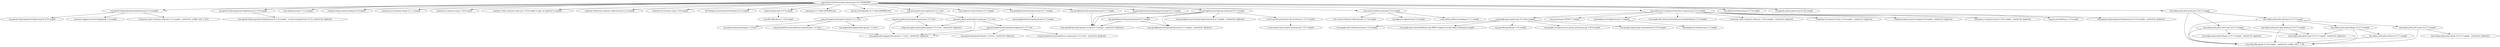 digraph commons {
	"org.archive.heritrix:heritrix-commons:jar:3.9.1-SNAPSHOT" -> "org.apache.httpcomponents:httpclient:jar:4.5.14:compile" ; 
	"org.archive.heritrix:heritrix-commons:jar:3.9.1-SNAPSHOT" -> "org.apache.httpcomponents:httpmime:jar:4.5.14:compile" ; 
	"org.archive.heritrix:heritrix-commons:jar:3.9.1-SNAPSHOT" -> "com.sleepycat:je:jar:7.5.11:compile" ; 
	"org.archive.heritrix:heritrix-commons:jar:3.9.1-SNAPSHOT" -> "commons-lang:commons-lang:jar:2.6:compile" ; 
	"org.archive.heritrix:heritrix-commons:jar:3.9.1-SNAPSHOT" -> "commons-net:commons-net:jar:3.11.1:compile" ; 
	"org.archive.heritrix:heritrix-commons:jar:3.9.1-SNAPSHOT" -> "commons-io:commons-io:jar:2.19.0:compile" ; 
	"org.archive.heritrix:heritrix-commons:jar:3.9.1-SNAPSHOT" -> "commons-codec:commons-codec:jar:1.18.0:compile (scope not updated to compile)" ; 
	"org.archive.heritrix:heritrix-commons:jar:3.9.1-SNAPSHOT" -> "commons-collections:commons-collections:jar:3.2.2:compile" ; 
	"org.archive.heritrix:heritrix-commons:jar:3.9.1-SNAPSHOT" -> "commons-cli:commons-cli:jar:1.9.0:compile" ; 
	"org.archive.heritrix:heritrix-commons:jar:3.9.1-SNAPSHOT" -> "net.htmlparser.jericho:jericho-html:jar:2.6.1:compile" ; 
	"org.archive.heritrix:heritrix-commons:jar:3.9.1-SNAPSHOT" -> "dnsjava:dnsjava:jar:3.6.3:compile" ; 
	"org.archive.heritrix:heritrix-commons:jar:3.9.1-SNAPSHOT" -> "poi:poi:jar:2.5.1-final-20040804:test" ; 
	"org.archive.heritrix:heritrix-commons:jar:3.9.1-SNAPSHOT" -> "poi:poi-scratchpad:jar:2.5.1-final-20040804:test" ; 
	"org.archive.heritrix:heritrix-commons:jar:3.9.1-SNAPSHOT" -> "org.junit.jupiter:junit-jupiter:jar:5.13.1:test" ; 
	"org.archive.heritrix:heritrix-commons:jar:3.9.1-SNAPSHOT" -> "org.netpreserve:javaswf:jar:2.0.1:compile" ; 
	"org.archive.heritrix:heritrix-commons:jar:3.9.1-SNAPSHOT" -> "org.springframework:spring-core:jar:6.2.7:compile" ; 
	"org.archive.heritrix:heritrix-commons:jar:3.9.1-SNAPSHOT" -> "org.springframework:spring-beans:jar:6.2.7:compile" ; 
	"org.archive.heritrix:heritrix-commons:jar:3.9.1-SNAPSHOT" -> "org.springframework:spring-context:jar:6.2.7:compile" ; 
	"org.archive.heritrix:heritrix-commons:jar:3.9.1-SNAPSHOT" -> "org.springframework:spring-expression:jar:6.2.7:compile" ; 
	"org.archive.heritrix:heritrix-commons:jar:3.9.1-SNAPSHOT" -> "com.esotericsoftware:kryo:jar:5.6.2:compile" ; 
	"org.archive.heritrix:heritrix-commons:jar:3.9.1-SNAPSHOT" -> "org.netpreserve.commons:webarchive-commons:jar:2.0.1:compile" ; 
	"org.archive.heritrix:heritrix-commons:jar:3.9.1-SNAPSHOT" -> "com.github.mwiede:jsch:jar:2.27.0:compile" ; 
	"org.archive.heritrix:heritrix-commons:jar:3.9.1-SNAPSHOT" -> "org.apache.groovy:groovy:jar:4.0.26:compile" ; 
	"org.archive.heritrix:heritrix-commons:jar:3.9.1-SNAPSHOT" -> "org.eclipse.jetty:jetty-proxy:jar:12.0.17:compile" ; 
	"org.apache.httpcomponents:httpclient:jar:4.5.14:compile" -> "org.apache.httpcomponents:httpcore:jar:4.4.16:compile" ; 
	"org.apache.httpcomponents:httpclient:jar:4.5.14:compile" -> "commons-logging:commons-logging:jar:1.2:compile" ; 
	"org.apache.httpcomponents:httpclient:jar:4.5.14:compile" -> "(commons-codec:commons-codec:jar:1.11:compile - omitted for conflict with 1.18.0)" ; 
	"org.apache.httpcomponents:httpmime:jar:4.5.14:compile" -> "(org.apache.httpcomponents:httpclient:jar:4.5.14:compile - version managed from 4.5.14; omitted for duplicate)" ; 
	"dnsjava:dnsjava:jar:3.6.3:compile" -> "org.slf4j:slf4j-api:jar:1.7.36:compile" ; 
	"org.junit.jupiter:junit-jupiter:jar:5.13.1:test" -> "org.junit.jupiter:junit-jupiter-api:jar:5.13.1:test" ; 
	"org.junit.jupiter:junit-jupiter:jar:5.13.1:test" -> "org.junit.jupiter:junit-jupiter-params:jar:5.13.1:test" ; 
	"org.junit.jupiter:junit-jupiter:jar:5.13.1:test" -> "org.junit.jupiter:junit-jupiter-engine:jar:5.13.1:test" ; 
	"org.junit.jupiter:junit-jupiter-api:jar:5.13.1:test" -> "org.opentest4j:opentest4j:jar:1.3.0:test" ; 
	"org.junit.jupiter:junit-jupiter-api:jar:5.13.1:test" -> "org.junit.platform:junit-platform-commons:jar:1.13.1:test" ; 
	"org.junit.jupiter:junit-jupiter-api:jar:5.13.1:test" -> "org.apiguardian:apiguardian-api:jar:1.1.2:test" ; 
	"org.junit.platform:junit-platform-commons:jar:1.13.1:test" -> "(org.apiguardian:apiguardian-api:jar:1.1.2:test - omitted for duplicate)" ; 
	"org.junit.jupiter:junit-jupiter-params:jar:5.13.1:test" -> "(org.junit.jupiter:junit-jupiter-api:jar:5.13.1:test - omitted for duplicate)" ; 
	"org.junit.jupiter:junit-jupiter-params:jar:5.13.1:test" -> "(org.apiguardian:apiguardian-api:jar:1.1.2:test - omitted for duplicate)" ; 
	"org.junit.jupiter:junit-jupiter-engine:jar:5.13.1:test" -> "org.junit.platform:junit-platform-engine:jar:1.13.1:test" ; 
	"org.junit.jupiter:junit-jupiter-engine:jar:5.13.1:test" -> "(org.junit.jupiter:junit-jupiter-api:jar:5.13.1:test - omitted for duplicate)" ; 
	"org.junit.jupiter:junit-jupiter-engine:jar:5.13.1:test" -> "(org.apiguardian:apiguardian-api:jar:1.1.2:test - omitted for duplicate)" ; 
	"org.junit.platform:junit-platform-engine:jar:1.13.1:test" -> "(org.opentest4j:opentest4j:jar:1.3.0:test - omitted for duplicate)" ; 
	"org.junit.platform:junit-platform-engine:jar:1.13.1:test" -> "(org.junit.platform:junit-platform-commons:jar:1.13.1:test - omitted for duplicate)" ; 
	"org.junit.platform:junit-platform-engine:jar:1.13.1:test" -> "(org.apiguardian:apiguardian-api:jar:1.1.2:test - omitted for duplicate)" ; 
	"org.springframework:spring-core:jar:6.2.7:compile" -> "org.springframework:spring-jcl:jar:6.2.7:compile" ; 
	"org.springframework:spring-beans:jar:6.2.7:compile" -> "(org.springframework:spring-core:jar:6.2.7:compile - omitted for duplicate)" ; 
	"org.springframework:spring-context:jar:6.2.7:compile" -> "org.springframework:spring-aop:jar:6.2.7:compile" ; 
	"org.springframework:spring-context:jar:6.2.7:compile" -> "(org.springframework:spring-beans:jar:6.2.7:compile - omitted for duplicate)" ; 
	"org.springframework:spring-context:jar:6.2.7:compile" -> "(org.springframework:spring-core:jar:6.2.7:compile - omitted for duplicate)" ; 
	"org.springframework:spring-context:jar:6.2.7:compile" -> "(org.springframework:spring-expression:jar:6.2.7:compile - omitted for duplicate)" ; 
	"org.springframework:spring-context:jar:6.2.7:compile" -> "io.micrometer:micrometer-observation:jar:1.14.7:compile" ; 
	"org.springframework:spring-aop:jar:6.2.7:compile" -> "(org.springframework:spring-beans:jar:6.2.7:compile - omitted for duplicate)" ; 
	"org.springframework:spring-aop:jar:6.2.7:compile" -> "(org.springframework:spring-core:jar:6.2.7:compile - omitted for duplicate)" ; 
	"io.micrometer:micrometer-observation:jar:1.14.7:compile" -> "io.micrometer:micrometer-commons:jar:1.14.7:compile" ; 
	"org.springframework:spring-expression:jar:6.2.7:compile" -> "(org.springframework:spring-core:jar:6.2.7:compile - omitted for duplicate)" ; 
	"com.esotericsoftware:kryo:jar:5.6.2:compile" -> "com.esotericsoftware:reflectasm:jar:1.11.9:compile" ; 
	"com.esotericsoftware:kryo:jar:5.6.2:compile" -> "org.objenesis:objenesis:jar:3.4:compile" ; 
	"com.esotericsoftware:kryo:jar:5.6.2:compile" -> "com.esotericsoftware:minlog:jar:1.3.1:compile" ; 
	"org.netpreserve.commons:webarchive-commons:jar:2.0.1:compile" -> "com.google.guava:guava:jar:33.4.8-jre:compile" ; 
	"org.netpreserve.commons:webarchive-commons:jar:2.0.1:compile" -> "org.json:json:jar:20250517:compile" ; 
	"org.netpreserve.commons:webarchive-commons:jar:2.0.1:compile" -> "org.htmlparser:htmlparser:jar:2.1:compile" ; 
	"org.netpreserve.commons:webarchive-commons:jar:2.0.1:compile" -> "com.googlecode.juniversalchardet:juniversalchardet:jar:1.0.3:compile" ; 
	"org.netpreserve.commons:webarchive-commons:jar:2.0.1:compile" -> "(commons-codec:commons-codec:jar:1.18.0:compile - omitted for duplicate)" ; 
	"org.netpreserve.commons:webarchive-commons:jar:2.0.1:compile" -> "(commons-cli:commons-cli:jar:1.9.0:compile - omitted for duplicate)" ; 
	"org.netpreserve.commons:webarchive-commons:jar:2.0.1:compile" -> "(commons-lang:commons-lang:jar:2.6:compile - omitted for duplicate)" ; 
	"org.netpreserve.commons:webarchive-commons:jar:2.0.1:compile" -> "(commons-io:commons-io:jar:2.19.0:compile - omitted for duplicate)" ; 
	"org.netpreserve.commons:webarchive-commons:jar:2.0.1:compile" -> "org.gnu.inet:libidn:jar:1.15:compile" ; 
	"org.netpreserve.commons:webarchive-commons:jar:2.0.1:compile" -> "(org.apache.httpcomponents:httpcore:jar:4.4.16:compile - omitted for duplicate)" ; 
	"com.google.guava:guava:jar:33.4.8-jre:compile" -> "com.google.guava:failureaccess:jar:1.0.3:compile" ; 
	"com.google.guava:guava:jar:33.4.8-jre:compile" -> "com.google.guava:listenablefuture:jar:9999.0-empty-to-avoid-conflict-with-guava:compile" ; 
	"com.google.guava:guava:jar:33.4.8-jre:compile" -> "org.jspecify:jspecify:jar:1.0.0:compile" ; 
	"com.google.guava:guava:jar:33.4.8-jre:compile" -> "com.google.errorprone:error_prone_annotations:jar:2.36.0:compile" ; 
	"com.google.guava:guava:jar:33.4.8-jre:compile" -> "com.google.j2objc:j2objc-annotations:jar:3.0.0:compile" ; 
	"org.htmlparser:htmlparser:jar:2.1:compile" -> "org.htmlparser:htmllexer:jar:2.1:compile" ; 
	"org.eclipse.jetty:jetty-proxy:jar:12.0.17:compile" -> "org.eclipse.jetty:jetty-client:jar:12.0.17:compile" ; 
	"org.eclipse.jetty:jetty-proxy:jar:12.0.17:compile" -> "org.eclipse.jetty:jetty-server:jar:12.0.17:compile" ; 
	"org.eclipse.jetty:jetty-proxy:jar:12.0.17:compile" -> "(org.slf4j:slf4j-api:jar:2.0.16:compile - omitted for conflict with 1.7.36)" ; 
	"org.eclipse.jetty:jetty-client:jar:12.0.17:compile" -> "org.eclipse.jetty:jetty-alpn-client:jar:12.0.17:compile" ; 
	"org.eclipse.jetty:jetty-client:jar:12.0.17:compile" -> "org.eclipse.jetty:jetty-http:jar:12.0.17:compile" ; 
	"org.eclipse.jetty:jetty-client:jar:12.0.17:compile" -> "org.eclipse.jetty:jetty-io:jar:12.0.17:compile" ; 
	"org.eclipse.jetty:jetty-client:jar:12.0.17:compile" -> "(org.slf4j:slf4j-api:jar:2.0.16:compile - omitted for conflict with 1.7.36)" ; 
	"org.eclipse.jetty:jetty-alpn-client:jar:12.0.17:compile" -> "(org.eclipse.jetty:jetty-io:jar:12.0.17:compile - omitted for duplicate)" ; 
	"org.eclipse.jetty:jetty-alpn-client:jar:12.0.17:compile" -> "(org.slf4j:slf4j-api:jar:2.0.16:compile - omitted for conflict with 1.7.36)" ; 
	"org.eclipse.jetty:jetty-http:jar:12.0.17:compile" -> "(org.eclipse.jetty:jetty-io:jar:12.0.17:compile - omitted for duplicate)" ; 
	"org.eclipse.jetty:jetty-http:jar:12.0.17:compile" -> "org.eclipse.jetty:jetty-util:jar:12.0.17:compile" ; 
	"org.eclipse.jetty:jetty-http:jar:12.0.17:compile" -> "(org.slf4j:slf4j-api:jar:2.0.16:compile - omitted for conflict with 1.7.36)" ; 
	"org.eclipse.jetty:jetty-util:jar:12.0.17:compile" -> "(org.slf4j:slf4j-api:jar:2.0.16:compile - omitted for conflict with 1.7.36)" ; 
	"org.eclipse.jetty:jetty-io:jar:12.0.17:compile" -> "(org.eclipse.jetty:jetty-util:jar:12.0.17:compile - omitted for duplicate)" ; 
	"org.eclipse.jetty:jetty-io:jar:12.0.17:compile" -> "(org.slf4j:slf4j-api:jar:2.0.16:compile - omitted for conflict with 1.7.36)" ; 
	"org.eclipse.jetty:jetty-server:jar:12.0.17:compile" -> "(org.eclipse.jetty:jetty-http:jar:12.0.17:compile - omitted for duplicate)" ; 
	"org.eclipse.jetty:jetty-server:jar:12.0.17:compile" -> "(org.eclipse.jetty:jetty-io:jar:12.0.17:compile - omitted for duplicate)" ; 
	"org.eclipse.jetty:jetty-server:jar:12.0.17:compile" -> "(org.slf4j:slf4j-api:jar:2.0.16:compile - omitted for conflict with 1.7.36)" ; 
}
digraph contrib {
	"org.archive.heritrix:heritrix-contrib:jar:3.9.1-SNAPSHOT" -> "org.archive.heritrix:heritrix-engine:jar:3.9.1-SNAPSHOT:compile" ; 
	"org.archive.heritrix:heritrix-contrib:jar:3.9.1-SNAPSHOT" -> "org.archive.heritrix:heritrix-modules:jar:3.9.1-SNAPSHOT:compile" ; 
	"org.archive.heritrix:heritrix-contrib:jar:3.9.1-SNAPSHOT" -> "com.rabbitmq:amqp-client:jar:5.25.0:compile" ; 
	"org.archive.heritrix:heritrix-contrib:jar:3.9.1-SNAPSHOT" -> "org.apache.kafka:kafka-clients:jar:3.9.0:compile" ; 
	"org.archive.heritrix:heritrix-contrib:jar:3.9.1-SNAPSHOT" -> "com.rethinkdb:rethinkdb-driver:jar:2.3.3:compile" ; 
	"org.archive.heritrix:heritrix-contrib:jar:3.9.1-SNAPSHOT" -> "com.google.code.gson:gson:jar:2.13.1:compile" ; 
	"org.archive.heritrix:heritrix-contrib:jar:3.9.1-SNAPSHOT" -> "org.junit.jupiter:junit-jupiter:jar:5.13.1:test" ; 
	"com.rabbitmq:amqp-client:jar:5.25.0:compile" -> "org.slf4j:slf4j-api:jar:1.7.36:compile" ; 
	"org.apache.kafka:kafka-clients:jar:3.9.0:compile" -> "com.github.luben:zstd-jni:jar:1.5.6-4:runtime" ; 
	"org.apache.kafka:kafka-clients:jar:3.9.0:compile" -> "org.lz4:lz4-java:jar:1.8.0:runtime" ; 
	"org.apache.kafka:kafka-clients:jar:3.9.0:compile" -> "org.xerial.snappy:snappy-java:jar:1.1.10.5:runtime" ; 
	"org.apache.kafka:kafka-clients:jar:3.9.0:compile" -> "(org.slf4j:slf4j-api:jar:1.7.36:runtime - omitted for duplicate)" ; 
	"com.rethinkdb:rethinkdb-driver:jar:2.3.3:compile" -> "(org.slf4j:slf4j-api:jar:1.7.12:compile - omitted for conflict with 1.7.36)" ; 
	"com.rethinkdb:rethinkdb-driver:jar:2.3.3:compile" -> "com.googlecode.json-simple:json-simple:jar:1.1.1:compile" ; 
	"com.google.code.gson:gson:jar:2.13.1:compile" -> "com.google.errorprone:error_prone_annotations:jar:2.38.0:compile" ; 
	"org.junit.jupiter:junit-jupiter:jar:5.13.1:test" -> "org.junit.jupiter:junit-jupiter-api:jar:5.13.1:test" ; 
	"org.junit.jupiter:junit-jupiter:jar:5.13.1:test" -> "org.junit.jupiter:junit-jupiter-params:jar:5.13.1:test" ; 
	"org.junit.jupiter:junit-jupiter:jar:5.13.1:test" -> "org.junit.jupiter:junit-jupiter-engine:jar:5.13.1:test" ; 
	"org.junit.jupiter:junit-jupiter-api:jar:5.13.1:test" -> "org.opentest4j:opentest4j:jar:1.3.0:test" ; 
	"org.junit.jupiter:junit-jupiter-api:jar:5.13.1:test" -> "org.junit.platform:junit-platform-commons:jar:1.13.1:test" ; 
	"org.junit.jupiter:junit-jupiter-api:jar:5.13.1:test" -> "org.apiguardian:apiguardian-api:jar:1.1.2:test" ; 
	"org.junit.platform:junit-platform-commons:jar:1.13.1:test" -> "(org.apiguardian:apiguardian-api:jar:1.1.2:test - omitted for duplicate)" ; 
	"org.junit.jupiter:junit-jupiter-params:jar:5.13.1:test" -> "(org.junit.jupiter:junit-jupiter-api:jar:5.13.1:test - omitted for duplicate)" ; 
	"org.junit.jupiter:junit-jupiter-params:jar:5.13.1:test" -> "(org.apiguardian:apiguardian-api:jar:1.1.2:test - omitted for duplicate)" ; 
	"org.junit.jupiter:junit-jupiter-engine:jar:5.13.1:test" -> "org.junit.platform:junit-platform-engine:jar:1.13.1:test" ; 
	"org.junit.jupiter:junit-jupiter-engine:jar:5.13.1:test" -> "(org.junit.jupiter:junit-jupiter-api:jar:5.13.1:test - omitted for duplicate)" ; 
	"org.junit.jupiter:junit-jupiter-engine:jar:5.13.1:test" -> "(org.apiguardian:apiguardian-api:jar:1.1.2:test - omitted for duplicate)" ; 
	"org.junit.platform:junit-platform-engine:jar:1.13.1:test" -> "(org.opentest4j:opentest4j:jar:1.3.0:test - omitted for duplicate)" ; 
	"org.junit.platform:junit-platform-engine:jar:1.13.1:test" -> "(org.junit.platform:junit-platform-commons:jar:1.13.1:test - omitted for duplicate)" ; 
	"org.junit.platform:junit-platform-engine:jar:1.13.1:test" -> "(org.apiguardian:apiguardian-api:jar:1.1.2:test - omitted for duplicate)" ; 
}
digraph engine {
	"org.archive.heritrix:heritrix-engine:jar:3.9.1-SNAPSHOT" -> "org.archive.heritrix:heritrix-modules:jar:3.9.1-SNAPSHOT:compile" ; 
	"org.archive.heritrix:heritrix-engine:jar:3.9.1-SNAPSHOT" -> "org.eclipse.jetty:jetty-server:jar:12.0.17:compile" ; 
	"org.archive.heritrix:heritrix-engine:jar:3.9.1-SNAPSHOT" -> "org.eclipse.jetty:jetty-util:jar:12.0.17:compile" ; 
	"org.archive.heritrix:heritrix-engine:jar:3.9.1-SNAPSHOT" -> "org.eclipse.jetty.ee10:jetty-ee10-servlet:jar:12.0.17:test" ; 
	"org.archive.heritrix:heritrix-engine:jar:3.9.1-SNAPSHOT" -> "org.restlet:org.restlet:jar:2.6.0-rc1:compile" ; 
	"org.archive.heritrix:heritrix-engine:jar:3.9.1-SNAPSHOT" -> "org.restlet:org.restlet.ext.jetty:jar:2.6.0-rc1:compile" ; 
	"org.archive.heritrix:heritrix-engine:jar:3.9.1-SNAPSHOT" -> "org.restlet:org.restlet.ext.xml:jar:2.6.0-rc1:compile" ; 
	"org.archive.heritrix:heritrix-engine:jar:3.9.1-SNAPSHOT" -> "org.restlet:org.restlet.ext.crypto:jar:2.6.0-rc1:compile" ; 
	"org.archive.heritrix:heritrix-engine:jar:3.9.1-SNAPSHOT" -> "jakarta.xml.bind:jakarta.xml.bind-api:jar:4.0.2:compile" ; 
	"org.archive.heritrix:heritrix-engine:jar:3.9.1-SNAPSHOT" -> "org.glassfish.jaxb:jaxb-runtime:jar:4.0.5:runtime" ; 
	"org.archive.heritrix:heritrix-engine:jar:3.9.1-SNAPSHOT" -> "org.slf4j:slf4j-api:jar:2.0.17:compile" ; 
	"org.archive.heritrix:heritrix-engine:jar:3.9.1-SNAPSHOT" -> "org.slf4j:slf4j-jdk14:jar:2.0.17:compile" ; 
	"org.archive.heritrix:heritrix-engine:jar:3.9.1-SNAPSHOT" -> "org.freemarker:freemarker:jar:2.3.34:compile" ; 
	"org.archive.heritrix:heritrix-engine:jar:3.9.1-SNAPSHOT" -> "org.junit.jupiter:junit-jupiter:jar:5.13.1:test" ; 
	"org.archive.heritrix:heritrix-engine:jar:3.9.1-SNAPSHOT" -> "org.webjars:webjars-locator-lite:jar:1.1.0:compile" ; 
	"org.archive.heritrix:heritrix-engine:jar:3.9.1-SNAPSHOT" -> "org.webjars.npm:codemirror:jar:6.0.1:compile" ; 
	"org.archive.heritrix:heritrix-engine:jar:3.9.1-SNAPSHOT" -> "org.webjars.npm:codemirror__autocomplete:jar:6.18.6:compile" ; 
	"org.archive.heritrix:heritrix-engine:jar:3.9.1-SNAPSHOT" -> "org.webjars.npm:codemirror__commands:jar:6.8.1:compile" ; 
	"org.archive.heritrix:heritrix-engine:jar:3.9.1-SNAPSHOT" -> "org.webjars.npm:codemirror__language:jar:6.11.1:compile" ; 
	"org.archive.heritrix:heritrix-engine:jar:3.9.1-SNAPSHOT" -> "org.webjars.npm:codemirror__lang-xml:jar:6.1.0:compile" ; 
	"org.archive.heritrix:heritrix-engine:jar:3.9.1-SNAPSHOT" -> "org.webjars.npm:codemirror__legacy-modes:jar:6.5.0:compile" ; 
	"org.archive.heritrix:heritrix-engine:jar:3.9.1-SNAPSHOT" -> "org.webjars.npm:codemirror__search:jar:6.4.0:compile" ; 
	"org.archive.heritrix:heritrix-engine:jar:3.9.1-SNAPSHOT" -> "org.webjars.npm:codemirror__state:jar:6.5.2:compile" ; 
	"org.archive.heritrix:heritrix-engine:jar:3.9.1-SNAPSHOT" -> "org.webjars.npm:codemirror__view:jar:6.37.1:compile" ; 
	"org.archive.heritrix:heritrix-engine:jar:3.9.1-SNAPSHOT" -> "org.webjars.npm:codemirror__lint:jar:6.8.5:compile" ; 
	"org.archive.heritrix:heritrix-engine:jar:3.9.1-SNAPSHOT" -> "org.webjars.npm:crelt:jar:1.0.6:compile" ; 
	"org.archive.heritrix:heritrix-engine:jar:3.9.1-SNAPSHOT" -> "org.webjars.npm:marijn__find-cluster-break:jar:1.0.2:compile" ; 
	"org.archive.heritrix:heritrix-engine:jar:3.9.1-SNAPSHOT" -> "org.webjars.npm:lezer__common:jar:1.2.3:compile" ; 
	"org.archive.heritrix:heritrix-engine:jar:3.9.1-SNAPSHOT" -> "org.webjars.npm:lezer__lr:jar:1.4.2:compile" ; 
	"org.archive.heritrix:heritrix-engine:jar:3.9.1-SNAPSHOT" -> "org.webjars.npm:lezer__highlight:jar:1.2.1:compile" ; 
	"org.archive.heritrix:heritrix-engine:jar:3.9.1-SNAPSHOT" -> "org.webjars.npm:lezer__xml:jar:1.0.6:compile" ; 
	"org.archive.heritrix:heritrix-engine:jar:3.9.1-SNAPSHOT" -> "org.webjars.npm:style-mod:jar:4.1.2:compile" ; 
	"org.archive.heritrix:heritrix-engine:jar:3.9.1-SNAPSHOT" -> "org.webjars.npm:w3c-keyname:jar:2.2.8:compile" ; 
	"org.eclipse.jetty:jetty-server:jar:12.0.17:compile" -> "org.eclipse.jetty:jetty-http:jar:12.0.17:compile" ; 
	"org.eclipse.jetty:jetty-server:jar:12.0.17:compile" -> "org.eclipse.jetty:jetty-io:jar:12.0.17:compile" ; 
	"org.eclipse.jetty:jetty-server:jar:12.0.17:compile" -> "(org.slf4j:slf4j-api:jar:2.0.16:compile - omitted for conflict with 2.0.17)" ; 
	"org.eclipse.jetty:jetty-http:jar:12.0.17:compile" -> "(org.eclipse.jetty:jetty-io:jar:12.0.17:compile - omitted for duplicate)" ; 
	"org.eclipse.jetty:jetty-http:jar:12.0.17:compile" -> "(org.eclipse.jetty:jetty-util:jar:12.0.17:compile - omitted for duplicate)" ; 
	"org.eclipse.jetty:jetty-http:jar:12.0.17:compile" -> "(org.slf4j:slf4j-api:jar:2.0.16:compile - omitted for conflict with 2.0.17)" ; 
	"org.eclipse.jetty:jetty-io:jar:12.0.17:compile" -> "(org.eclipse.jetty:jetty-util:jar:12.0.17:compile - omitted for duplicate)" ; 
	"org.eclipse.jetty:jetty-io:jar:12.0.17:compile" -> "(org.slf4j:slf4j-api:jar:2.0.16:compile - omitted for conflict with 2.0.17)" ; 
	"org.eclipse.jetty:jetty-util:jar:12.0.17:compile" -> "(org.slf4j:slf4j-api:jar:2.0.16:compile - omitted for conflict with 2.0.17)" ; 
	"org.eclipse.jetty.ee10:jetty-ee10-servlet:jar:12.0.17:test" -> "jakarta.servlet:jakarta.servlet-api:jar:6.0.0:test" ; 
	"org.eclipse.jetty.ee10:jetty-ee10-servlet:jar:12.0.17:test" -> "org.eclipse.jetty:jetty-security:jar:12.0.17:test" ; 
	"org.eclipse.jetty.ee10:jetty-ee10-servlet:jar:12.0.17:test" -> "(org.eclipse.jetty:jetty-server:jar:12.0.17:test - omitted for duplicate)" ; 
	"org.eclipse.jetty.ee10:jetty-ee10-servlet:jar:12.0.17:test" -> "org.eclipse.jetty:jetty-session:jar:12.0.17:test" ; 
	"org.eclipse.jetty.ee10:jetty-ee10-servlet:jar:12.0.17:test" -> "(org.slf4j:slf4j-api:jar:2.0.16:test - omitted for conflict with 2.0.17)" ; 
	"org.eclipse.jetty:jetty-security:jar:12.0.17:test" -> "(org.eclipse.jetty:jetty-server:jar:12.0.17:test - omitted for duplicate)" ; 
	"org.eclipse.jetty:jetty-security:jar:12.0.17:test" -> "(org.slf4j:slf4j-api:jar:2.0.16:test - omitted for conflict with 2.0.17)" ; 
	"org.eclipse.jetty:jetty-session:jar:12.0.17:test" -> "(org.eclipse.jetty:jetty-server:jar:12.0.17:test - omitted for duplicate)" ; 
	"org.eclipse.jetty:jetty-session:jar:12.0.17:test" -> "(org.slf4j:slf4j-api:jar:2.0.16:test - omitted for conflict with 2.0.17)" ; 
	"org.restlet:org.restlet.ext.jetty:jar:2.6.0-rc1:compile" -> "(org.eclipse.jetty:jetty-server:jar:12.0.17:compile - omitted for duplicate)" ; 
	"org.restlet:org.restlet.ext.jetty:jar:2.6.0-rc1:compile" -> "org.eclipse.jetty.http2:jetty-http2-server:jar:12.0.17:compile" ; 
	"org.restlet:org.restlet.ext.jetty:jar:2.6.0-rc1:compile" -> "org.eclipse.jetty:jetty-alpn-server:jar:12.0.17:compile" ; 
	"org.restlet:org.restlet.ext.jetty:jar:2.6.0-rc1:compile" -> "org.eclipse.jetty:jetty-alpn-java-server:jar:12.0.17:compile" ; 
	"org.restlet:org.restlet.ext.jetty:jar:2.6.0-rc1:compile" -> "org.eclipse.jetty.http3:jetty-http3-server:jar:12.0.17:compile" ; 
	"org.restlet:org.restlet.ext.jetty:jar:2.6.0-rc1:compile" -> "org.eclipse.jetty.quic:jetty-quic-server:jar:12.0.17:compile" ; 
	"org.restlet:org.restlet.ext.jetty:jar:2.6.0-rc1:compile" -> "org.eclipse.jetty:jetty-client:jar:12.0.17:compile" ; 
	"org.restlet:org.restlet.ext.jetty:jar:2.6.0-rc1:compile" -> "org.eclipse.jetty.http2:jetty-http2-client:jar:12.0.17:compile" ; 
	"org.restlet:org.restlet.ext.jetty:jar:2.6.0-rc1:compile" -> "org.eclipse.jetty.http2:jetty-http2-client-transport:jar:12.0.17:compile" ; 
	"org.restlet:org.restlet.ext.jetty:jar:2.6.0-rc1:compile" -> "org.eclipse.jetty.http3:jetty-http3-client:jar:12.0.17:compile" ; 
	"org.restlet:org.restlet.ext.jetty:jar:2.6.0-rc1:compile" -> "org.eclipse.jetty.http3:jetty-http3-client-transport:jar:12.0.17:compile" ; 
	"org.restlet:org.restlet.ext.jetty:jar:2.6.0-rc1:compile" -> "(org.restlet:org.restlet:jar:2.6.0-rc1:compile - omitted for duplicate)" ; 
	"org.eclipse.jetty.http2:jetty-http2-server:jar:12.0.17:compile" -> "(org.eclipse.jetty:jetty-server:jar:12.0.17:compile - omitted for duplicate)" ; 
	"org.eclipse.jetty.http2:jetty-http2-server:jar:12.0.17:compile" -> "org.eclipse.jetty.http2:jetty-http2-common:jar:12.0.17:compile" ; 
	"org.eclipse.jetty.http2:jetty-http2-server:jar:12.0.17:compile" -> "(org.slf4j:slf4j-api:jar:2.0.16:compile - omitted for conflict with 2.0.17)" ; 
	"org.eclipse.jetty.http2:jetty-http2-common:jar:12.0.17:compile" -> "org.eclipse.jetty.http2:jetty-http2-hpack:jar:12.0.17:compile" ; 
	"org.eclipse.jetty.http2:jetty-http2-common:jar:12.0.17:compile" -> "(org.slf4j:slf4j-api:jar:2.0.16:compile - omitted for conflict with 2.0.17)" ; 
	"org.eclipse.jetty.http2:jetty-http2-hpack:jar:12.0.17:compile" -> "(org.eclipse.jetty:jetty-http:jar:12.0.17:compile - omitted for duplicate)" ; 
	"org.eclipse.jetty.http2:jetty-http2-hpack:jar:12.0.17:compile" -> "(org.eclipse.jetty:jetty-io:jar:12.0.17:compile - omitted for duplicate)" ; 
	"org.eclipse.jetty.http2:jetty-http2-hpack:jar:12.0.17:compile" -> "(org.eclipse.jetty:jetty-util:jar:12.0.17:compile - omitted for duplicate)" ; 
	"org.eclipse.jetty.http2:jetty-http2-hpack:jar:12.0.17:compile" -> "(org.slf4j:slf4j-api:jar:2.0.16:compile - omitted for conflict with 2.0.17)" ; 
	"org.eclipse.jetty:jetty-alpn-server:jar:12.0.17:compile" -> "(org.eclipse.jetty:jetty-server:jar:12.0.17:compile - omitted for duplicate)" ; 
	"org.eclipse.jetty:jetty-alpn-server:jar:12.0.17:compile" -> "(org.slf4j:slf4j-api:jar:2.0.16:compile - omitted for conflict with 2.0.17)" ; 
	"org.eclipse.jetty:jetty-alpn-java-server:jar:12.0.17:compile" -> "(org.eclipse.jetty:jetty-alpn-server:jar:12.0.17:compile - omitted for duplicate)" ; 
	"org.eclipse.jetty:jetty-alpn-java-server:jar:12.0.17:compile" -> "(org.eclipse.jetty:jetty-io:jar:12.0.17:compile - omitted for duplicate)" ; 
	"org.eclipse.jetty:jetty-alpn-java-server:jar:12.0.17:compile" -> "(org.slf4j:slf4j-api:jar:2.0.16:compile - omitted for conflict with 2.0.17)" ; 
	"org.eclipse.jetty.http3:jetty-http3-server:jar:12.0.17:compile" -> "(org.eclipse.jetty:jetty-server:jar:12.0.17:compile - omitted for duplicate)" ; 
	"org.eclipse.jetty.http3:jetty-http3-server:jar:12.0.17:compile" -> "org.eclipse.jetty.http3:jetty-http3-common:jar:12.0.17:compile" ; 
	"org.eclipse.jetty.http3:jetty-http3-server:jar:12.0.17:compile" -> "(org.eclipse.jetty.quic:jetty-quic-server:jar:12.0.17:compile - omitted for duplicate)" ; 
	"org.eclipse.jetty.http3:jetty-http3-common:jar:12.0.17:compile" -> "(org.eclipse.jetty:jetty-io:jar:12.0.17:compile - omitted for duplicate)" ; 
	"org.eclipse.jetty.http3:jetty-http3-common:jar:12.0.17:compile" -> "(org.eclipse.jetty:jetty-util:jar:12.0.17:compile - omitted for duplicate)" ; 
	"org.eclipse.jetty.http3:jetty-http3-common:jar:12.0.17:compile" -> "org.eclipse.jetty.http3:jetty-http3-qpack:jar:12.0.17:compile" ; 
	"org.eclipse.jetty.http3:jetty-http3-common:jar:12.0.17:compile" -> "(org.eclipse.jetty.quic:jetty-quic-common:jar:12.0.17:compile - omitted for duplicate)" ; 
	"org.eclipse.jetty.http3:jetty-http3-common:jar:12.0.17:compile" -> "(org.slf4j:slf4j-api:jar:2.0.16:compile - omitted for conflict with 2.0.17)" ; 
	"org.eclipse.jetty.http3:jetty-http3-qpack:jar:12.0.17:compile" -> "(org.eclipse.jetty:jetty-http:jar:12.0.17:compile - omitted for duplicate)" ; 
	"org.eclipse.jetty.http3:jetty-http3-qpack:jar:12.0.17:compile" -> "(org.eclipse.jetty:jetty-io:jar:12.0.17:compile - omitted for duplicate)" ; 
	"org.eclipse.jetty.http3:jetty-http3-qpack:jar:12.0.17:compile" -> "(org.eclipse.jetty:jetty-util:jar:12.0.17:compile - omitted for duplicate)" ; 
	"org.eclipse.jetty.http3:jetty-http3-qpack:jar:12.0.17:compile" -> "(org.slf4j:slf4j-api:jar:2.0.16:compile - omitted for conflict with 2.0.17)" ; 
	"org.eclipse.jetty.quic:jetty-quic-server:jar:12.0.17:compile" -> "(org.eclipse.jetty:jetty-server:jar:12.0.17:compile - omitted for duplicate)" ; 
	"org.eclipse.jetty.quic:jetty-quic-server:jar:12.0.17:compile" -> "org.eclipse.jetty.quic:jetty-quic-common:jar:12.0.17:compile" ; 
	"org.eclipse.jetty.quic:jetty-quic-server:jar:12.0.17:compile" -> "org.eclipse.jetty.quic:jetty-quic-quiche-jna:jar:12.0.17:compile" ; 
	"org.eclipse.jetty.quic:jetty-quic-server:jar:12.0.17:compile" -> "(org.slf4j:slf4j-api:jar:2.0.16:compile - omitted for conflict with 2.0.17)" ; 
	"org.eclipse.jetty.quic:jetty-quic-common:jar:12.0.17:compile" -> "(org.eclipse.jetty:jetty-io:jar:12.0.17:compile - omitted for duplicate)" ; 
	"org.eclipse.jetty.quic:jetty-quic-common:jar:12.0.17:compile" -> "org.eclipse.jetty.quic:jetty-quic-quiche-common:jar:12.0.17:compile" ; 
	"org.eclipse.jetty.quic:jetty-quic-common:jar:12.0.17:compile" -> "(org.slf4j:slf4j-api:jar:2.0.16:compile - omitted for conflict with 2.0.17)" ; 
	"org.eclipse.jetty.quic:jetty-quic-quiche-common:jar:12.0.17:compile" -> "(org.eclipse.jetty:jetty-util:jar:12.0.17:compile - omitted for duplicate)" ; 
	"org.eclipse.jetty.quic:jetty-quic-quiche-common:jar:12.0.17:compile" -> "(org.slf4j:slf4j-api:jar:2.0.16:compile - omitted for conflict with 2.0.17)" ; 
	"org.eclipse.jetty.quic:jetty-quic-quiche-jna:jar:12.0.17:compile" -> "net.java.dev.jna:jna-jpms:jar:5.15.0:compile" ; 
	"org.eclipse.jetty.quic:jetty-quic-quiche-jna:jar:12.0.17:compile" -> "(org.eclipse.jetty:jetty-util:jar:12.0.17:compile - omitted for duplicate)" ; 
	"org.eclipse.jetty.quic:jetty-quic-quiche-jna:jar:12.0.17:compile" -> "(org.eclipse.jetty.quic:jetty-quic-quiche-common:jar:12.0.17:compile - omitted for duplicate)" ; 
	"org.eclipse.jetty.quic:jetty-quic-quiche-jna:jar:12.0.17:compile" -> "(org.slf4j:slf4j-api:jar:2.0.16:compile - omitted for conflict with 2.0.17)" ; 
	"org.eclipse.jetty:jetty-client:jar:12.0.17:compile" -> "org.eclipse.jetty:jetty-alpn-client:jar:12.0.17:compile" ; 
	"org.eclipse.jetty:jetty-client:jar:12.0.17:compile" -> "(org.eclipse.jetty:jetty-http:jar:12.0.17:compile - omitted for duplicate)" ; 
	"org.eclipse.jetty:jetty-client:jar:12.0.17:compile" -> "(org.eclipse.jetty:jetty-io:jar:12.0.17:compile - omitted for duplicate)" ; 
	"org.eclipse.jetty:jetty-client:jar:12.0.17:compile" -> "(org.slf4j:slf4j-api:jar:2.0.16:compile - omitted for conflict with 2.0.17)" ; 
	"org.eclipse.jetty:jetty-alpn-client:jar:12.0.17:compile" -> "(org.eclipse.jetty:jetty-io:jar:12.0.17:compile - omitted for duplicate)" ; 
	"org.eclipse.jetty:jetty-alpn-client:jar:12.0.17:compile" -> "(org.slf4j:slf4j-api:jar:2.0.16:compile - omitted for conflict with 2.0.17)" ; 
	"org.eclipse.jetty.http2:jetty-http2-client:jar:12.0.17:compile" -> "(org.eclipse.jetty:jetty-alpn-client:jar:12.0.17:compile - omitted for duplicate)" ; 
	"org.eclipse.jetty.http2:jetty-http2-client:jar:12.0.17:compile" -> "(org.eclipse.jetty.http2:jetty-http2-common:jar:12.0.17:compile - omitted for duplicate)" ; 
	"org.eclipse.jetty.http2:jetty-http2-client:jar:12.0.17:compile" -> "(org.slf4j:slf4j-api:jar:2.0.16:compile - omitted for conflict with 2.0.17)" ; 
	"org.eclipse.jetty.http2:jetty-http2-client-transport:jar:12.0.17:compile" -> "org.eclipse.jetty:jetty-alpn-java-client:jar:12.0.17:compile" ; 
	"org.eclipse.jetty.http2:jetty-http2-client-transport:jar:12.0.17:compile" -> "(org.eclipse.jetty:jetty-client:jar:12.0.17:compile - omitted for duplicate)" ; 
	"org.eclipse.jetty.http2:jetty-http2-client-transport:jar:12.0.17:compile" -> "(org.eclipse.jetty.http2:jetty-http2-client:jar:12.0.17:compile - omitted for duplicate)" ; 
	"org.eclipse.jetty.http2:jetty-http2-client-transport:jar:12.0.17:compile" -> "(org.slf4j:slf4j-api:jar:2.0.16:compile - omitted for conflict with 2.0.17)" ; 
	"org.eclipse.jetty:jetty-alpn-java-client:jar:12.0.17:compile" -> "(org.eclipse.jetty:jetty-alpn-client:jar:12.0.17:compile - omitted for duplicate)" ; 
	"org.eclipse.jetty:jetty-alpn-java-client:jar:12.0.17:compile" -> "(org.slf4j:slf4j-api:jar:2.0.16:compile - omitted for conflict with 2.0.17)" ; 
	"org.eclipse.jetty.http3:jetty-http3-client:jar:12.0.17:compile" -> "(org.eclipse.jetty:jetty-io:jar:12.0.17:compile - omitted for duplicate)" ; 
	"org.eclipse.jetty.http3:jetty-http3-client:jar:12.0.17:compile" -> "(org.eclipse.jetty:jetty-util:jar:12.0.17:compile - omitted for duplicate)" ; 
	"org.eclipse.jetty.http3:jetty-http3-client:jar:12.0.17:compile" -> "(org.eclipse.jetty.http3:jetty-http3-common:jar:12.0.17:compile - omitted for duplicate)" ; 
	"org.eclipse.jetty.http3:jetty-http3-client:jar:12.0.17:compile" -> "org.eclipse.jetty.quic:jetty-quic-client:jar:12.0.17:compile" ; 
	"org.eclipse.jetty.quic:jetty-quic-client:jar:12.0.17:compile" -> "(org.eclipse.jetty.quic:jetty-quic-common:jar:12.0.17:compile - omitted for duplicate)" ; 
	"org.eclipse.jetty.quic:jetty-quic-client:jar:12.0.17:compile" -> "(org.eclipse.jetty.quic:jetty-quic-quiche-jna:jar:12.0.17:compile - omitted for duplicate)" ; 
	"org.eclipse.jetty.quic:jetty-quic-client:jar:12.0.17:compile" -> "(org.slf4j:slf4j-api:jar:2.0.16:compile - omitted for conflict with 2.0.17)" ; 
	"org.eclipse.jetty.http3:jetty-http3-client-transport:jar:12.0.17:compile" -> "(org.eclipse.jetty:jetty-client:jar:12.0.17:compile - omitted for duplicate)" ; 
	"org.eclipse.jetty.http3:jetty-http3-client-transport:jar:12.0.17:compile" -> "(org.eclipse.jetty.http3:jetty-http3-client:jar:12.0.17:compile - omitted for duplicate)" ; 
	"org.restlet:org.restlet.ext.xml:jar:2.6.0-rc1:compile" -> "(org.restlet:org.restlet:jar:2.6.0-rc1:compile - omitted for duplicate)" ; 
	"org.restlet:org.restlet.ext.crypto:jar:2.6.0-rc1:compile" -> "(org.restlet:org.restlet:jar:2.6.0-rc1:compile - omitted for duplicate)" ; 
	"jakarta.xml.bind:jakarta.xml.bind-api:jar:4.0.2:compile" -> "jakarta.activation:jakarta.activation-api:jar:2.1.3:compile" ; 
	"org.glassfish.jaxb:jaxb-runtime:jar:4.0.5:runtime" -> "org.glassfish.jaxb:jaxb-core:jar:4.0.5:runtime" ; 
	"org.glassfish.jaxb:jaxb-core:jar:4.0.5:runtime" -> "(jakarta.xml.bind:jakarta.xml.bind-api:jar:4.0.2:runtime - omitted for duplicate)" ; 
	"org.glassfish.jaxb:jaxb-core:jar:4.0.5:runtime" -> "(jakarta.activation:jakarta.activation-api:jar:2.1.3:runtime - omitted for duplicate)" ; 
	"org.glassfish.jaxb:jaxb-core:jar:4.0.5:runtime" -> "org.eclipse.angus:angus-activation:jar:2.0.2:runtime" ; 
	"org.glassfish.jaxb:jaxb-core:jar:4.0.5:runtime" -> "org.glassfish.jaxb:txw2:jar:4.0.5:runtime" ; 
	"org.glassfish.jaxb:jaxb-core:jar:4.0.5:runtime" -> "com.sun.istack:istack-commons-runtime:jar:4.1.2:runtime" ; 
	"org.eclipse.angus:angus-activation:jar:2.0.2:runtime" -> "(jakarta.activation:jakarta.activation-api:jar:2.1.3:runtime - omitted for duplicate)" ; 
	"org.slf4j:slf4j-jdk14:jar:2.0.17:compile" -> "(org.slf4j:slf4j-api:jar:2.0.17:compile - omitted for duplicate)" ; 
	"org.junit.jupiter:junit-jupiter:jar:5.13.1:test" -> "org.junit.jupiter:junit-jupiter-api:jar:5.13.1:test" ; 
	"org.junit.jupiter:junit-jupiter:jar:5.13.1:test" -> "org.junit.jupiter:junit-jupiter-params:jar:5.13.1:test" ; 
	"org.junit.jupiter:junit-jupiter:jar:5.13.1:test" -> "org.junit.jupiter:junit-jupiter-engine:jar:5.13.1:test" ; 
	"org.junit.jupiter:junit-jupiter-api:jar:5.13.1:test" -> "org.opentest4j:opentest4j:jar:1.3.0:test" ; 
	"org.junit.jupiter:junit-jupiter-api:jar:5.13.1:test" -> "org.junit.platform:junit-platform-commons:jar:1.13.1:test" ; 
	"org.junit.jupiter:junit-jupiter-api:jar:5.13.1:test" -> "org.apiguardian:apiguardian-api:jar:1.1.2:test" ; 
	"org.junit.platform:junit-platform-commons:jar:1.13.1:test" -> "(org.apiguardian:apiguardian-api:jar:1.1.2:test - omitted for duplicate)" ; 
	"org.junit.jupiter:junit-jupiter-params:jar:5.13.1:test" -> "(org.junit.jupiter:junit-jupiter-api:jar:5.13.1:test - omitted for duplicate)" ; 
	"org.junit.jupiter:junit-jupiter-params:jar:5.13.1:test" -> "(org.apiguardian:apiguardian-api:jar:1.1.2:test - omitted for duplicate)" ; 
	"org.junit.jupiter:junit-jupiter-engine:jar:5.13.1:test" -> "org.junit.platform:junit-platform-engine:jar:1.13.1:test" ; 
	"org.junit.jupiter:junit-jupiter-engine:jar:5.13.1:test" -> "(org.junit.jupiter:junit-jupiter-api:jar:5.13.1:test - omitted for duplicate)" ; 
	"org.junit.jupiter:junit-jupiter-engine:jar:5.13.1:test" -> "(org.apiguardian:apiguardian-api:jar:1.1.2:test - omitted for duplicate)" ; 
	"org.junit.platform:junit-platform-engine:jar:1.13.1:test" -> "(org.opentest4j:opentest4j:jar:1.3.0:test - omitted for duplicate)" ; 
	"org.junit.platform:junit-platform-engine:jar:1.13.1:test" -> "(org.junit.platform:junit-platform-commons:jar:1.13.1:test - omitted for duplicate)" ; 
	"org.junit.platform:junit-platform-engine:jar:1.13.1:test" -> "(org.apiguardian:apiguardian-api:jar:1.1.2:test - omitted for duplicate)" ; 
	"org.webjars:webjars-locator-lite:jar:1.1.0:compile" -> "org.jspecify:jspecify:jar:1.0.0:compile" ; 
	"org.webjars.npm:codemirror:jar:6.0.1:compile" -> "(org.webjars.npm:codemirror__view:jar:6.37.1:compile - omitted for duplicate)" ; 
	"org.webjars.npm:codemirror:jar:6.0.1:compile" -> "(org.webjars.npm:codemirror__commands:jar:6.8.1:compile - omitted for duplicate)" ; 
	"org.webjars.npm:codemirror:jar:6.0.1:compile" -> "(org.webjars.npm:codemirror__search:jar:6.4.0:compile - omitted for duplicate)" ; 
	"org.webjars.npm:codemirror:jar:6.0.1:compile" -> "(org.webjars.npm:codemirror__state:jar:6.5.2:compile - omitted for duplicate)" ; 
	"org.webjars.npm:codemirror:jar:6.0.1:compile" -> "(org.webjars.npm:codemirror__autocomplete:jar:6.18.6:compile - omitted for duplicate)" ; 
	"org.webjars.npm:codemirror:jar:6.0.1:compile" -> "(org.webjars.npm:codemirror__language:jar:6.11.1:compile - omitted for duplicate)" ; 
	"org.webjars.npm:codemirror:jar:6.0.1:compile" -> "(org.webjars.npm:codemirror__lint:jar:6.8.5:compile - omitted for duplicate)" ; 
	"org.webjars.npm:codemirror__autocomplete:jar:6.18.6:compile" -> "(org.webjars.npm:codemirror__language:jar:6.11.1:compile - omitted for duplicate)" ; 
	"org.webjars.npm:codemirror__autocomplete:jar:6.18.6:compile" -> "(org.webjars.npm:codemirror__state:jar:6.5.2:compile - omitted for duplicate)" ; 
	"org.webjars.npm:codemirror__autocomplete:jar:6.18.6:compile" -> "(org.webjars.npm:codemirror__view:jar:6.37.1:compile - omitted for duplicate)" ; 
	"org.webjars.npm:codemirror__autocomplete:jar:6.18.6:compile" -> "(org.webjars.npm:lezer__common:jar:1.2.3:compile - omitted for duplicate)" ; 
	"org.webjars.npm:codemirror__commands:jar:6.8.1:compile" -> "(org.webjars.npm:codemirror__language:jar:6.11.1:compile - omitted for duplicate)" ; 
	"org.webjars.npm:codemirror__commands:jar:6.8.1:compile" -> "(org.webjars.npm:codemirror__state:jar:6.5.2:compile - omitted for duplicate)" ; 
	"org.webjars.npm:codemirror__commands:jar:6.8.1:compile" -> "(org.webjars.npm:codemirror__view:jar:6.37.1:compile - omitted for duplicate)" ; 
	"org.webjars.npm:codemirror__commands:jar:6.8.1:compile" -> "(org.webjars.npm:lezer__common:jar:1.2.3:compile - omitted for duplicate)" ; 
	"org.webjars.npm:codemirror__language:jar:6.11.1:compile" -> "(org.webjars.npm:lezer__lr:jar:1.4.2:compile - omitted for duplicate)" ; 
	"org.webjars.npm:codemirror__language:jar:6.11.1:compile" -> "(org.webjars.npm:lezer__common:jar:1.2.3:compile - omitted for duplicate)" ; 
	"org.webjars.npm:codemirror__language:jar:6.11.1:compile" -> "(org.webjars.npm:style-mod:jar:4.1.2:compile - omitted for duplicate)" ; 
	"org.webjars.npm:codemirror__language:jar:6.11.1:compile" -> "(org.webjars.npm:lezer__highlight:jar:1.2.1:compile - omitted for duplicate)" ; 
	"org.webjars.npm:codemirror__language:jar:6.11.1:compile" -> "(org.webjars.npm:codemirror__state:jar:6.5.2:compile - omitted for duplicate)" ; 
	"org.webjars.npm:codemirror__language:jar:6.11.1:compile" -> "(org.webjars.npm:codemirror__view:jar:6.37.1:compile - omitted for duplicate)" ; 
	"org.webjars.npm:codemirror__lang-xml:jar:6.1.0:compile" -> "(org.webjars.npm:codemirror__view:jar:6.37.1:compile - omitted for duplicate)" ; 
	"org.webjars.npm:codemirror__lang-xml:jar:6.1.0:compile" -> "(org.webjars.npm:codemirror__autocomplete:jar:6.18.6:compile - omitted for duplicate)" ; 
	"org.webjars.npm:codemirror__lang-xml:jar:6.1.0:compile" -> "(org.webjars.npm:lezer__common:jar:1.2.3:compile - omitted for duplicate)" ; 
	"org.webjars.npm:codemirror__lang-xml:jar:6.1.0:compile" -> "(org.webjars.npm:codemirror__language:jar:6.11.1:compile - omitted for duplicate)" ; 
	"org.webjars.npm:codemirror__lang-xml:jar:6.1.0:compile" -> "(org.webjars.npm:codemirror__state:jar:6.5.2:compile - omitted for duplicate)" ; 
	"org.webjars.npm:codemirror__lang-xml:jar:6.1.0:compile" -> "(org.webjars.npm:lezer__xml:jar:1.0.6:compile - omitted for duplicate)" ; 
	"org.webjars.npm:codemirror__legacy-modes:jar:6.5.0:compile" -> "(org.webjars.npm:codemirror__language:jar:6.11.1:compile - omitted for duplicate)" ; 
	"org.webjars.npm:codemirror__search:jar:6.4.0:compile" -> "(org.webjars.npm:codemirror__state:jar:6.5.2:compile - omitted for duplicate)" ; 
	"org.webjars.npm:codemirror__search:jar:6.4.0:compile" -> "(org.webjars.npm:codemirror__view:jar:6.37.1:compile - omitted for duplicate)" ; 
	"org.webjars.npm:codemirror__search:jar:6.4.0:compile" -> "(org.webjars.npm:crelt:jar:1.0.6:compile - omitted for duplicate)" ; 
	"org.webjars.npm:codemirror__state:jar:6.5.2:compile" -> "(org.webjars.npm:marijn__find-cluster-break:jar:1.0.2:compile - omitted for duplicate)" ; 
	"org.webjars.npm:codemirror__view:jar:6.37.1:compile" -> "(org.webjars.npm:codemirror__state:jar:6.5.2:compile - omitted for duplicate)" ; 
	"org.webjars.npm:codemirror__view:jar:6.37.1:compile" -> "(org.webjars.npm:crelt:jar:1.0.6:compile - omitted for duplicate)" ; 
	"org.webjars.npm:codemirror__view:jar:6.37.1:compile" -> "(org.webjars.npm:style-mod:jar:4.1.2:compile - omitted for duplicate)" ; 
	"org.webjars.npm:codemirror__view:jar:6.37.1:compile" -> "(org.webjars.npm:w3c-keyname:jar:2.2.8:compile - omitted for duplicate)" ; 
	"org.webjars.npm:codemirror__lint:jar:6.8.5:compile" -> "(org.webjars.npm:codemirror__state:jar:6.5.2:compile - omitted for duplicate)" ; 
	"org.webjars.npm:codemirror__lint:jar:6.8.5:compile" -> "(org.webjars.npm:codemirror__view:jar:6.37.1:compile - omitted for duplicate)" ; 
	"org.webjars.npm:codemirror__lint:jar:6.8.5:compile" -> "(org.webjars.npm:crelt:jar:1.0.6:compile - omitted for duplicate)" ; 
	"org.webjars.npm:lezer__lr:jar:1.4.2:compile" -> "(org.webjars.npm:lezer__common:jar:1.2.3:compile - omitted for duplicate)" ; 
	"org.webjars.npm:lezer__highlight:jar:1.2.1:compile" -> "(org.webjars.npm:lezer__common:jar:1.2.3:compile - omitted for duplicate)" ; 
	"org.webjars.npm:lezer__xml:jar:1.0.6:compile" -> "(org.webjars.npm:lezer__common:jar:1.2.3:compile - omitted for duplicate)" ; 
	"org.webjars.npm:lezer__xml:jar:1.0.6:compile" -> "(org.webjars.npm:lezer__lr:jar:1.4.2:compile - omitted for duplicate)" ; 
	"org.webjars.npm:lezer__xml:jar:1.0.6:compile" -> "(org.webjars.npm:lezer__highlight:jar:1.2.1:compile - omitted for duplicate)" ; 
}
digraph modules {
	"org.archive.heritrix:heritrix-modules:jar:3.9.1-SNAPSHOT" -> "org.archive.heritrix:heritrix-commons:jar:3.9.1-SNAPSHOT:compile" ; 
	"org.archive.heritrix:heritrix-modules:jar:3.9.1-SNAPSHOT" -> "org.apache-extras.beanshell:bsh:jar:2.0b6:compile" ; 
	"org.archive.heritrix:heritrix-modules:jar:3.9.1-SNAPSHOT" -> "org.apache.groovy:groovy-jsr223:jar:4.0.26:compile" ; 
	"org.archive.heritrix:heritrix-modules:jar:3.9.1-SNAPSHOT" -> "org.apache.groovy:groovy-templates:jar:4.0.26:compile" ; 
	"org.archive.heritrix:heritrix-modules:jar:3.9.1-SNAPSHOT" -> "org.eclipse.jetty:jetty-server:jar:12.0.17:compile" ; 
	"org.archive.heritrix:heritrix-modules:jar:3.9.1-SNAPSHOT" -> "org.eclipse.jetty:jetty-security:jar:12.0.17:compile" ; 
	"org.archive.heritrix:heritrix-modules:jar:3.9.1-SNAPSHOT" -> "org.eclipse.jetty:jetty-client:jar:12.0.17:compile" ; 
	"org.archive.heritrix:heritrix-modules:jar:3.9.1-SNAPSHOT" -> "org.eclipse.jetty.http2:jetty-http2-client-transport:jar:12.0.17:compile" ; 
	"org.archive.heritrix:heritrix-modules:jar:3.9.1-SNAPSHOT" -> "org.eclipse.jetty.http3:jetty-http3-client-transport:jar:12.0.17:compile" ; 
	"org.archive.heritrix:heritrix-modules:jar:3.9.1-SNAPSHOT" -> "org.eclipse.jetty.ee10:jetty-ee10-servlet:jar:12.0.17:test" ; 
	"org.archive.heritrix:heritrix-modules:jar:3.9.1-SNAPSHOT" -> "org.eclipse.jetty.ee10:jetty-ee10-proxy:jar:12.0.17:test" ; 
	"org.archive.heritrix:heritrix-modules:jar:3.9.1-SNAPSHOT" -> "org.slf4j:slf4j-api:jar:2.0.17:compile" ; 
	"org.archive.heritrix:heritrix-modules:jar:3.9.1-SNAPSHOT" -> "org.slf4j:slf4j-jdk14:jar:2.0.17:compile" ; 
	"org.archive.heritrix:heritrix-modules:jar:3.9.1-SNAPSHOT" -> "org.apache.ftpserver:ftpserver-core:jar:1.2.1:test" ; 
	"org.archive.heritrix:heritrix-modules:jar:3.9.1-SNAPSHOT" -> "com.github.crawler-commons:crawler-commons:jar:1.4:compile" ; 
	"org.archive.heritrix:heritrix-modules:jar:3.9.1-SNAPSHOT" -> "com.github.bbottema:java-socks-proxy-server:jar:4.1.2:test" ; 
	"org.archive.heritrix:heritrix-modules:jar:3.9.1-SNAPSHOT" -> "org.apache.pdfbox:pdfbox:jar:3.0.5:compile" ; 
	"org.archive.heritrix:heritrix-modules:jar:3.9.1-SNAPSHOT" -> "org.junit.jupiter:junit-jupiter:jar:5.13.1:compile" ; 
	"org.apache.groovy:groovy-jsr223:jar:4.0.26:compile" -> "org.apache.groovy:groovy:jar:4.0.26:compile" ; 
	"org.apache.groovy:groovy-templates:jar:4.0.26:compile" -> "(org.apache.groovy:groovy:jar:4.0.26:compile - omitted for duplicate)" ; 
	"org.apache.groovy:groovy-templates:jar:4.0.26:compile" -> "org.apache.groovy:groovy-xml:jar:4.0.26:compile" ; 
	"org.apache.groovy:groovy-xml:jar:4.0.26:compile" -> "(org.apache.groovy:groovy:jar:4.0.26:compile - omitted for duplicate)" ; 
	"org.eclipse.jetty:jetty-server:jar:12.0.17:compile" -> "org.eclipse.jetty:jetty-http:jar:12.0.17:compile" ; 
	"org.eclipse.jetty:jetty-server:jar:12.0.17:compile" -> "org.eclipse.jetty:jetty-io:jar:12.0.17:compile" ; 
	"org.eclipse.jetty:jetty-server:jar:12.0.17:compile" -> "(org.slf4j:slf4j-api:jar:2.0.16:compile - omitted for conflict with 2.0.17)" ; 
	"org.eclipse.jetty:jetty-http:jar:12.0.17:compile" -> "(org.eclipse.jetty:jetty-io:jar:12.0.17:compile - omitted for duplicate)" ; 
	"org.eclipse.jetty:jetty-http:jar:12.0.17:compile" -> "(org.eclipse.jetty:jetty-util:jar:12.0.17:compile - omitted for duplicate)" ; 
	"org.eclipse.jetty:jetty-http:jar:12.0.17:compile" -> "(org.slf4j:slf4j-api:jar:2.0.16:compile - omitted for conflict with 2.0.17)" ; 
	"org.eclipse.jetty:jetty-io:jar:12.0.17:compile" -> "(org.eclipse.jetty:jetty-util:jar:12.0.17:compile - omitted for duplicate)" ; 
	"org.eclipse.jetty:jetty-io:jar:12.0.17:compile" -> "(org.slf4j:slf4j-api:jar:2.0.16:compile - omitted for conflict with 2.0.17)" ; 
	"org.eclipse.jetty:jetty-security:jar:12.0.17:compile" -> "(org.eclipse.jetty:jetty-server:jar:12.0.17:compile - omitted for duplicate)" ; 
	"org.eclipse.jetty:jetty-security:jar:12.0.17:compile" -> "(org.slf4j:slf4j-api:jar:2.0.16:compile - omitted for conflict with 2.0.17)" ; 
	"org.eclipse.jetty:jetty-client:jar:12.0.17:compile" -> "org.eclipse.jetty:jetty-alpn-client:jar:12.0.17:compile" ; 
	"org.eclipse.jetty:jetty-client:jar:12.0.17:compile" -> "(org.eclipse.jetty:jetty-http:jar:12.0.17:compile - omitted for duplicate)" ; 
	"org.eclipse.jetty:jetty-client:jar:12.0.17:compile" -> "(org.eclipse.jetty:jetty-io:jar:12.0.17:compile - omitted for duplicate)" ; 
	"org.eclipse.jetty:jetty-client:jar:12.0.17:compile" -> "(org.slf4j:slf4j-api:jar:2.0.16:compile - omitted for conflict with 2.0.17)" ; 
	"org.eclipse.jetty:jetty-alpn-client:jar:12.0.17:compile" -> "(org.eclipse.jetty:jetty-io:jar:12.0.17:compile - omitted for duplicate)" ; 
	"org.eclipse.jetty:jetty-alpn-client:jar:12.0.17:compile" -> "(org.slf4j:slf4j-api:jar:2.0.16:compile - omitted for conflict with 2.0.17)" ; 
	"org.eclipse.jetty.http2:jetty-http2-client-transport:jar:12.0.17:compile" -> "org.eclipse.jetty:jetty-alpn-java-client:jar:12.0.17:compile" ; 
	"org.eclipse.jetty.http2:jetty-http2-client-transport:jar:12.0.17:compile" -> "(org.eclipse.jetty:jetty-client:jar:12.0.17:compile - omitted for duplicate)" ; 
	"org.eclipse.jetty.http2:jetty-http2-client-transport:jar:12.0.17:compile" -> "org.eclipse.jetty.http2:jetty-http2-client:jar:12.0.17:compile" ; 
	"org.eclipse.jetty.http2:jetty-http2-client-transport:jar:12.0.17:compile" -> "(org.slf4j:slf4j-api:jar:2.0.16:compile - omitted for conflict with 2.0.17)" ; 
	"org.eclipse.jetty:jetty-alpn-java-client:jar:12.0.17:compile" -> "(org.eclipse.jetty:jetty-alpn-client:jar:12.0.17:compile - omitted for duplicate)" ; 
	"org.eclipse.jetty:jetty-alpn-java-client:jar:12.0.17:compile" -> "(org.slf4j:slf4j-api:jar:2.0.16:compile - omitted for conflict with 2.0.17)" ; 
	"org.eclipse.jetty.http2:jetty-http2-client:jar:12.0.17:compile" -> "(org.eclipse.jetty:jetty-alpn-client:jar:12.0.17:compile - omitted for duplicate)" ; 
	"org.eclipse.jetty.http2:jetty-http2-client:jar:12.0.17:compile" -> "org.eclipse.jetty.http2:jetty-http2-common:jar:12.0.17:compile" ; 
	"org.eclipse.jetty.http2:jetty-http2-client:jar:12.0.17:compile" -> "(org.slf4j:slf4j-api:jar:2.0.16:compile - omitted for conflict with 2.0.17)" ; 
	"org.eclipse.jetty.http2:jetty-http2-common:jar:12.0.17:compile" -> "org.eclipse.jetty.http2:jetty-http2-hpack:jar:12.0.17:compile" ; 
	"org.eclipse.jetty.http2:jetty-http2-common:jar:12.0.17:compile" -> "(org.slf4j:slf4j-api:jar:2.0.16:compile - omitted for conflict with 2.0.17)" ; 
	"org.eclipse.jetty.http2:jetty-http2-hpack:jar:12.0.17:compile" -> "(org.eclipse.jetty:jetty-http:jar:12.0.17:compile - omitted for duplicate)" ; 
	"org.eclipse.jetty.http2:jetty-http2-hpack:jar:12.0.17:compile" -> "(org.eclipse.jetty:jetty-io:jar:12.0.17:compile - omitted for duplicate)" ; 
	"org.eclipse.jetty.http2:jetty-http2-hpack:jar:12.0.17:compile" -> "(org.eclipse.jetty:jetty-util:jar:12.0.17:compile - omitted for duplicate)" ; 
	"org.eclipse.jetty.http2:jetty-http2-hpack:jar:12.0.17:compile" -> "(org.slf4j:slf4j-api:jar:2.0.16:compile - omitted for conflict with 2.0.17)" ; 
	"org.eclipse.jetty.http3:jetty-http3-client-transport:jar:12.0.17:compile" -> "(org.eclipse.jetty:jetty-client:jar:12.0.17:compile - omitted for duplicate)" ; 
	"org.eclipse.jetty.http3:jetty-http3-client-transport:jar:12.0.17:compile" -> "org.eclipse.jetty.http3:jetty-http3-client:jar:12.0.17:compile" ; 
	"org.eclipse.jetty.http3:jetty-http3-client:jar:12.0.17:compile" -> "(org.eclipse.jetty:jetty-io:jar:12.0.17:compile - omitted for duplicate)" ; 
	"org.eclipse.jetty.http3:jetty-http3-client:jar:12.0.17:compile" -> "(org.eclipse.jetty:jetty-util:jar:12.0.17:compile - omitted for duplicate)" ; 
	"org.eclipse.jetty.http3:jetty-http3-client:jar:12.0.17:compile" -> "org.eclipse.jetty.http3:jetty-http3-common:jar:12.0.17:compile" ; 
	"org.eclipse.jetty.http3:jetty-http3-client:jar:12.0.17:compile" -> "org.eclipse.jetty.quic:jetty-quic-client:jar:12.0.17:compile" ; 
	"org.eclipse.jetty.http3:jetty-http3-common:jar:12.0.17:compile" -> "(org.eclipse.jetty:jetty-io:jar:12.0.17:compile - omitted for duplicate)" ; 
	"org.eclipse.jetty.http3:jetty-http3-common:jar:12.0.17:compile" -> "(org.eclipse.jetty:jetty-util:jar:12.0.17:compile - omitted for duplicate)" ; 
	"org.eclipse.jetty.http3:jetty-http3-common:jar:12.0.17:compile" -> "org.eclipse.jetty.http3:jetty-http3-qpack:jar:12.0.17:compile" ; 
	"org.eclipse.jetty.http3:jetty-http3-common:jar:12.0.17:compile" -> "org.eclipse.jetty.quic:jetty-quic-common:jar:12.0.17:compile" ; 
	"org.eclipse.jetty.http3:jetty-http3-common:jar:12.0.17:compile" -> "(org.slf4j:slf4j-api:jar:2.0.16:compile - omitted for conflict with 2.0.17)" ; 
	"org.eclipse.jetty.http3:jetty-http3-qpack:jar:12.0.17:compile" -> "(org.eclipse.jetty:jetty-http:jar:12.0.17:compile - omitted for duplicate)" ; 
	"org.eclipse.jetty.http3:jetty-http3-qpack:jar:12.0.17:compile" -> "(org.eclipse.jetty:jetty-io:jar:12.0.17:compile - omitted for duplicate)" ; 
	"org.eclipse.jetty.http3:jetty-http3-qpack:jar:12.0.17:compile" -> "(org.eclipse.jetty:jetty-util:jar:12.0.17:compile - omitted for duplicate)" ; 
	"org.eclipse.jetty.http3:jetty-http3-qpack:jar:12.0.17:compile" -> "(org.slf4j:slf4j-api:jar:2.0.16:compile - omitted for conflict with 2.0.17)" ; 
	"org.eclipse.jetty.quic:jetty-quic-common:jar:12.0.17:compile" -> "(org.eclipse.jetty:jetty-io:jar:12.0.17:compile - omitted for duplicate)" ; 
	"org.eclipse.jetty.quic:jetty-quic-common:jar:12.0.17:compile" -> "org.eclipse.jetty.quic:jetty-quic-quiche-common:jar:12.0.17:compile" ; 
	"org.eclipse.jetty.quic:jetty-quic-common:jar:12.0.17:compile" -> "(org.slf4j:slf4j-api:jar:2.0.16:compile - omitted for conflict with 2.0.17)" ; 
	"org.eclipse.jetty.quic:jetty-quic-quiche-common:jar:12.0.17:compile" -> "(org.eclipse.jetty:jetty-util:jar:12.0.17:compile - omitted for duplicate)" ; 
	"org.eclipse.jetty.quic:jetty-quic-quiche-common:jar:12.0.17:compile" -> "(org.slf4j:slf4j-api:jar:2.0.16:compile - omitted for conflict with 2.0.17)" ; 
	"org.eclipse.jetty.quic:jetty-quic-client:jar:12.0.17:compile" -> "(org.eclipse.jetty.quic:jetty-quic-common:jar:12.0.17:compile - omitted for duplicate)" ; 
	"org.eclipse.jetty.quic:jetty-quic-client:jar:12.0.17:compile" -> "org.eclipse.jetty.quic:jetty-quic-quiche-jna:jar:12.0.17:compile" ; 
	"org.eclipse.jetty.quic:jetty-quic-client:jar:12.0.17:compile" -> "(org.slf4j:slf4j-api:jar:2.0.16:compile - omitted for conflict with 2.0.17)" ; 
	"org.eclipse.jetty.quic:jetty-quic-quiche-jna:jar:12.0.17:compile" -> "net.java.dev.jna:jna-jpms:jar:5.15.0:compile" ; 
	"org.eclipse.jetty.quic:jetty-quic-quiche-jna:jar:12.0.17:compile" -> "(org.eclipse.jetty:jetty-util:jar:12.0.17:compile - omitted for duplicate)" ; 
	"org.eclipse.jetty.quic:jetty-quic-quiche-jna:jar:12.0.17:compile" -> "(org.eclipse.jetty.quic:jetty-quic-quiche-common:jar:12.0.17:compile - omitted for duplicate)" ; 
	"org.eclipse.jetty.quic:jetty-quic-quiche-jna:jar:12.0.17:compile" -> "(org.slf4j:slf4j-api:jar:2.0.16:compile - omitted for conflict with 2.0.17)" ; 
	"org.eclipse.jetty.ee10:jetty-ee10-servlet:jar:12.0.17:test" -> "jakarta.servlet:jakarta.servlet-api:jar:6.0.0:test" ; 
	"org.eclipse.jetty.ee10:jetty-ee10-servlet:jar:12.0.17:test" -> "(org.eclipse.jetty:jetty-security:jar:12.0.17:test - omitted for duplicate)" ; 
	"org.eclipse.jetty.ee10:jetty-ee10-servlet:jar:12.0.17:test" -> "(org.eclipse.jetty:jetty-server:jar:12.0.17:test - omitted for duplicate)" ; 
	"org.eclipse.jetty.ee10:jetty-ee10-servlet:jar:12.0.17:test" -> "org.eclipse.jetty:jetty-session:jar:12.0.17:test" ; 
	"org.eclipse.jetty.ee10:jetty-ee10-servlet:jar:12.0.17:test" -> "(org.slf4j:slf4j-api:jar:2.0.16:test - omitted for conflict with 2.0.17)" ; 
	"org.eclipse.jetty:jetty-session:jar:12.0.17:test" -> "(org.eclipse.jetty:jetty-server:jar:12.0.17:test - omitted for duplicate)" ; 
	"org.eclipse.jetty:jetty-session:jar:12.0.17:test" -> "(org.slf4j:slf4j-api:jar:2.0.16:test - omitted for conflict with 2.0.17)" ; 
	"org.eclipse.jetty.ee10:jetty-ee10-proxy:jar:12.0.17:test" -> "(org.eclipse.jetty:jetty-client:jar:12.0.17:test - omitted for duplicate)" ; 
	"org.eclipse.jetty.ee10:jetty-ee10-proxy:jar:12.0.17:test" -> "org.eclipse.jetty:jetty-util:jar:12.0.17:compile" ; 
	"org.eclipse.jetty.ee10:jetty-ee10-proxy:jar:12.0.17:test" -> "(org.slf4j:slf4j-api:jar:2.0.16:test - omitted for conflict with 2.0.17)" ; 
	"org.eclipse.jetty:jetty-util:jar:12.0.17:compile" -> "(org.slf4j:slf4j-api:jar:2.0.16:compile - omitted for conflict with 2.0.17)" ; 
	"org.slf4j:slf4j-jdk14:jar:2.0.17:compile" -> "(org.slf4j:slf4j-api:jar:2.0.17:compile - omitted for duplicate)" ; 
	"org.apache.ftpserver:ftpserver-core:jar:1.2.1:test" -> "org.apache.ftpserver:ftplet-api:jar:1.2.1:test" ; 
	"org.apache.ftpserver:ftpserver-core:jar:1.2.1:test" -> "(org.slf4j:slf4j-api:jar:1.7.36:test - omitted for conflict with 2.0.17)" ; 
	"org.apache.ftpserver:ftpserver-core:jar:1.2.1:test" -> "org.apache.mina:mina-core:jar:2.2.4:test" ; 
	"org.apache.mina:mina-core:jar:2.2.4:test" -> "(org.slf4j:slf4j-api:jar:1.7.36:test - omitted for conflict with 2.0.17)" ; 
	"com.github.crawler-commons:crawler-commons:jar:1.4:compile" -> "commons-io:commons-io:jar:2.13.0:compile" ; 
	"com.github.crawler-commons:crawler-commons:jar:1.4:compile" -> "(org.slf4j:slf4j-api:jar:2.0.7:compile - omitted for conflict with 2.0.17)" ; 
	"com.github.bbottema:java-socks-proxy-server:jar:4.1.2:test" -> "(org.slf4j:slf4j-api:jar:2.0.7:test - omitted for conflict with 2.0.17)" ; 
	"org.apache.pdfbox:pdfbox:jar:3.0.5:compile" -> "org.apache.pdfbox:pdfbox-io:jar:3.0.5:compile" ; 
	"org.apache.pdfbox:pdfbox:jar:3.0.5:compile" -> "org.apache.pdfbox:fontbox:jar:3.0.5:compile" ; 
	"org.apache.pdfbox:pdfbox:jar:3.0.5:compile" -> "commons-logging:commons-logging:jar:1.3.5:compile" ; 
	"org.apache.pdfbox:pdfbox-io:jar:3.0.5:compile" -> "(commons-logging:commons-logging:jar:1.3.5:compile - omitted for duplicate)" ; 
	"org.apache.pdfbox:fontbox:jar:3.0.5:compile" -> "(org.apache.pdfbox:pdfbox-io:jar:3.0.5:compile - omitted for duplicate)" ; 
	"org.apache.pdfbox:fontbox:jar:3.0.5:compile" -> "(commons-logging:commons-logging:jar:1.3.5:compile - omitted for duplicate)" ; 
	"org.junit.jupiter:junit-jupiter:jar:5.13.1:compile" -> "org.junit.jupiter:junit-jupiter-api:jar:5.13.1:compile (scope not updated to compile)" ; 
	"org.junit.jupiter:junit-jupiter:jar:5.13.1:compile" -> "org.junit.jupiter:junit-jupiter-params:jar:5.13.1:compile" ; 
	"org.junit.jupiter:junit-jupiter:jar:5.13.1:compile" -> "org.junit.jupiter:junit-jupiter-engine:jar:5.13.1:runtime" ; 
	"org.junit.jupiter:junit-jupiter-api:jar:5.13.1:compile (scope not updated to compile)" -> "org.opentest4j:opentest4j:jar:1.3.0:compile (scope not updated to compile)" ; 
	"org.junit.jupiter:junit-jupiter-api:jar:5.13.1:compile (scope not updated to compile)" -> "org.junit.platform:junit-platform-commons:jar:1.13.1:compile (scope not updated to compile)" ; 
	"org.junit.jupiter:junit-jupiter-api:jar:5.13.1:compile (scope not updated to compile)" -> "org.apiguardian:apiguardian-api:jar:1.1.2:compile (scope not updated to compile)" ; 
	"org.junit.platform:junit-platform-commons:jar:1.13.1:compile (scope not updated to compile)" -> "(org.apiguardian:apiguardian-api:jar:1.1.2:compile - omitted for duplicate)" ; 
	"org.junit.jupiter:junit-jupiter-params:jar:5.13.1:compile" -> "(org.junit.jupiter:junit-jupiter-api:jar:5.13.1:compile - omitted for duplicate)" ; 
	"org.junit.jupiter:junit-jupiter-params:jar:5.13.1:compile" -> "(org.apiguardian:apiguardian-api:jar:1.1.2:compile - omitted for duplicate)" ; 
	"org.junit.jupiter:junit-jupiter-engine:jar:5.13.1:runtime" -> "org.junit.platform:junit-platform-engine:jar:1.13.1:runtime" ; 
	"org.junit.jupiter:junit-jupiter-engine:jar:5.13.1:runtime" -> "(org.junit.jupiter:junit-jupiter-api:jar:5.13.1:runtime - omitted for duplicate)" ; 
	"org.junit.jupiter:junit-jupiter-engine:jar:5.13.1:runtime" -> "(org.apiguardian:apiguardian-api:jar:1.1.2:runtime - omitted for duplicate)" ; 
	"org.junit.platform:junit-platform-engine:jar:1.13.1:runtime" -> "(org.opentest4j:opentest4j:jar:1.3.0:runtime - omitted for duplicate)" ; 
	"org.junit.platform:junit-platform-engine:jar:1.13.1:runtime" -> "(org.junit.platform:junit-platform-commons:jar:1.13.1:runtime - omitted for duplicate)" ; 
	"org.junit.platform:junit-platform-engine:jar:1.13.1:runtime" -> "(org.apiguardian:apiguardian-api:jar:1.1.2:runtime - omitted for duplicate)" ; 
}

